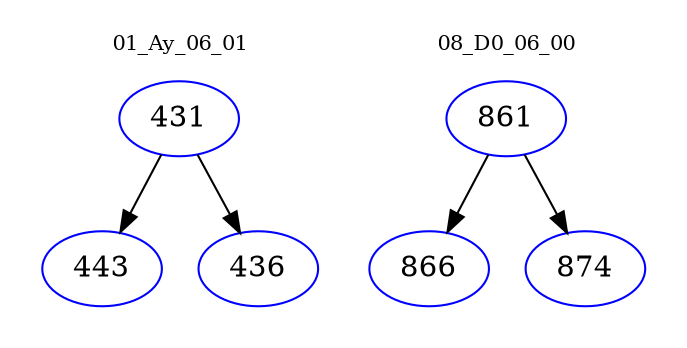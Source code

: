 digraph{
subgraph cluster_0 {
color = white
label = "01_Ay_06_01";
fontsize=10;
T0_431 [label="431", color="blue"]
T0_431 -> T0_443 [color="black"]
T0_443 [label="443", color="blue"]
T0_431 -> T0_436 [color="black"]
T0_436 [label="436", color="blue"]
}
subgraph cluster_1 {
color = white
label = "08_D0_06_00";
fontsize=10;
T1_861 [label="861", color="blue"]
T1_861 -> T1_866 [color="black"]
T1_866 [label="866", color="blue"]
T1_861 -> T1_874 [color="black"]
T1_874 [label="874", color="blue"]
}
}

